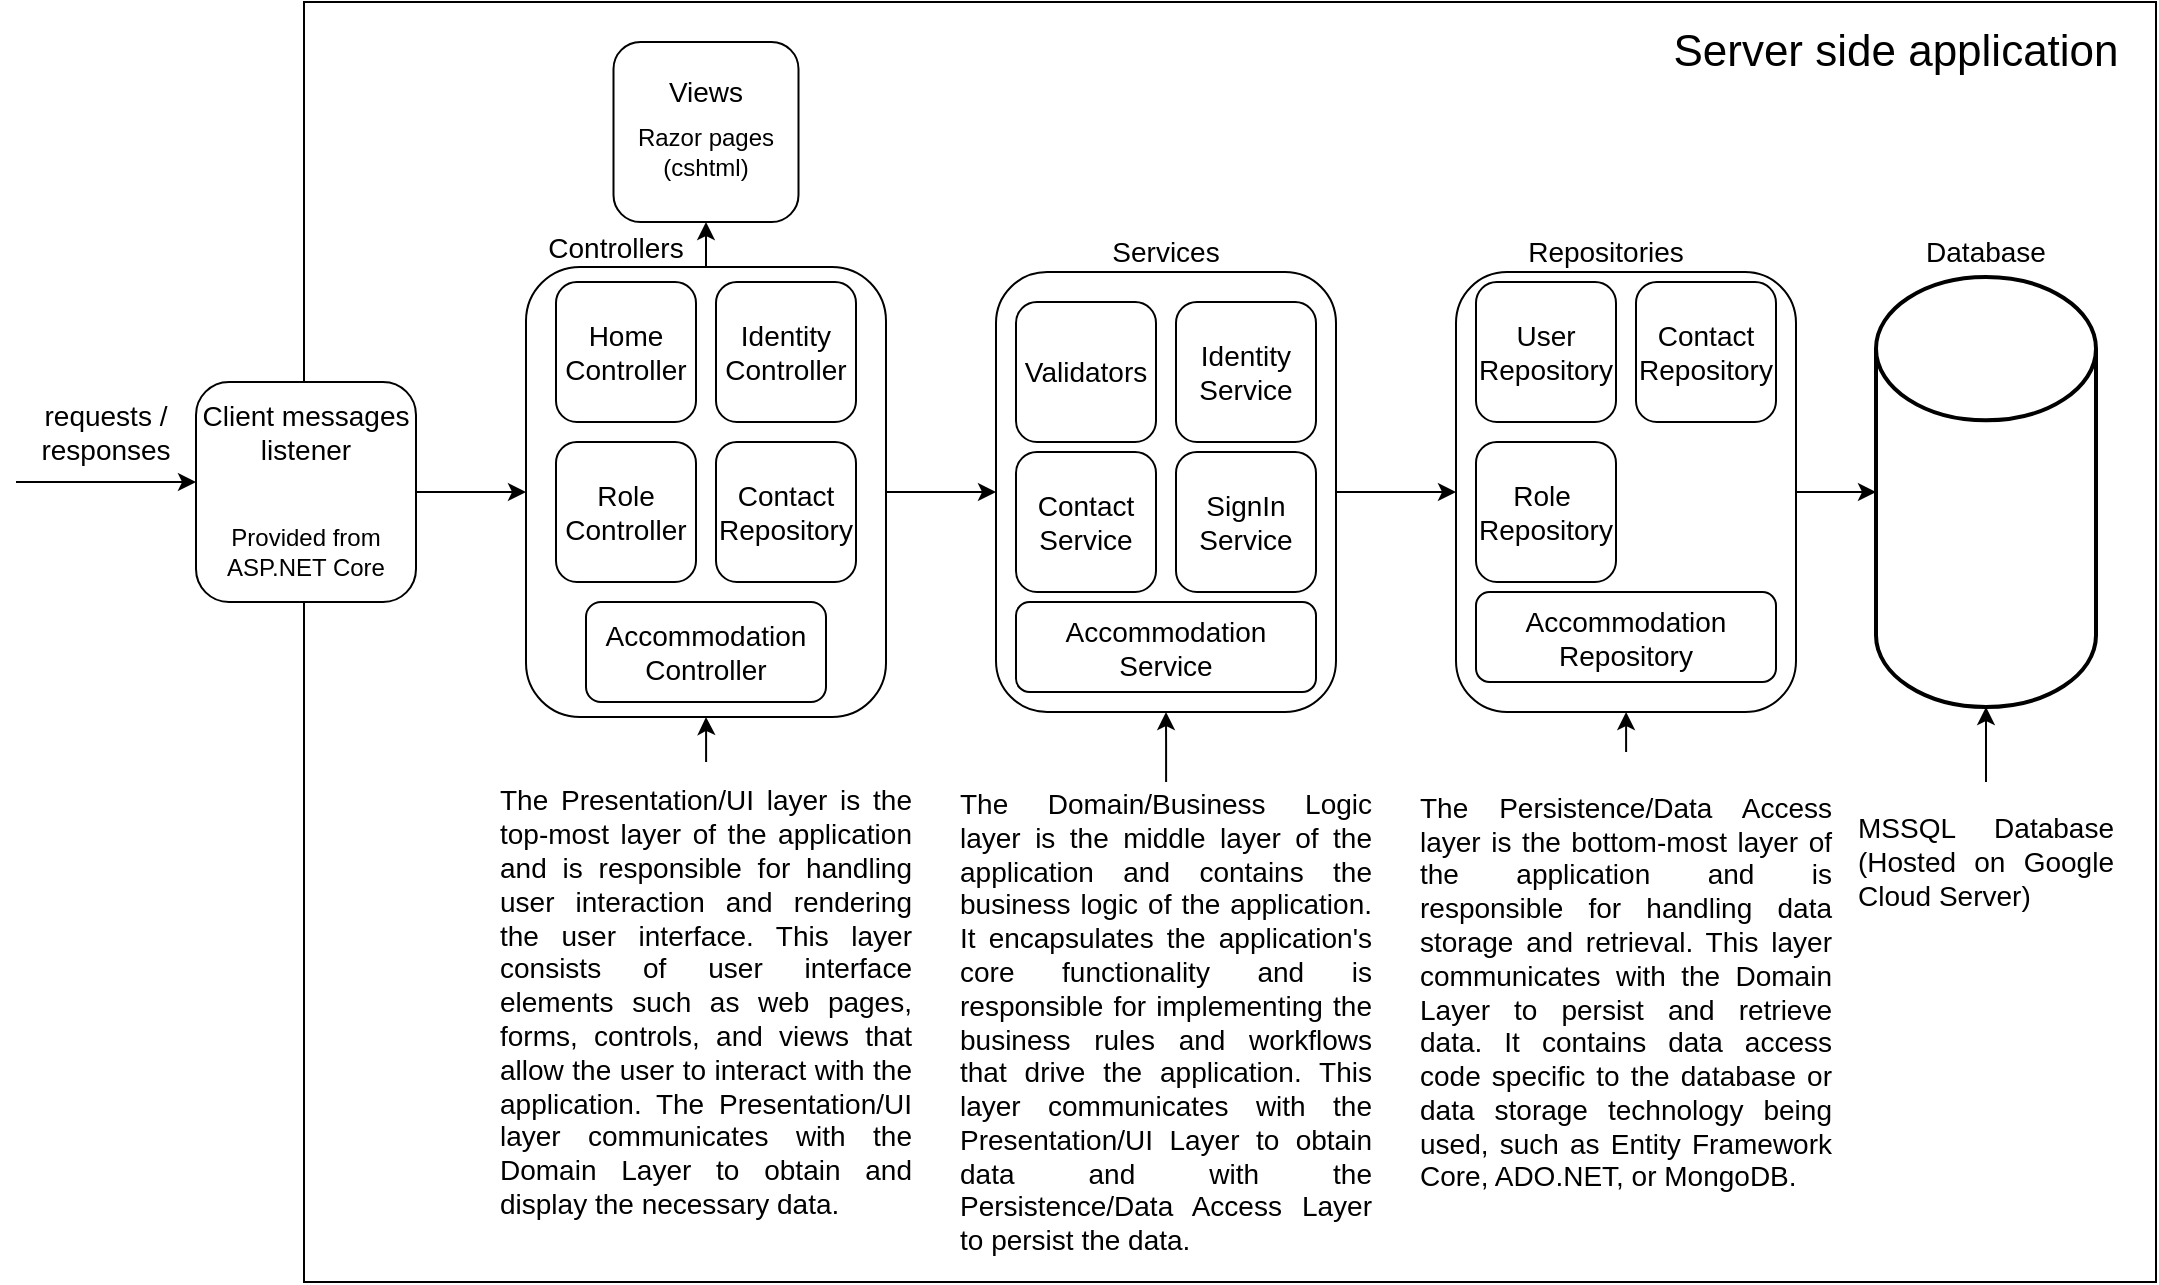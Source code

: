 <mxfile version="21.2.1" type="device">
  <diagram name="Страница 1" id="S_YDnCiOuK4Kv08EPoSY">
    <mxGraphModel dx="2062" dy="1810" grid="1" gridSize="10" guides="1" tooltips="1" connect="1" arrows="1" fold="1" page="1" pageScale="1" pageWidth="827" pageHeight="1169" math="0" shadow="0">
      <root>
        <mxCell id="0" />
        <mxCell id="1" parent="0" />
        <mxCell id="5gBQSuwtlnVIXSwwtEs4-1" value="" style="rounded=0;whiteSpace=wrap;html=1;" vertex="1" parent="1">
          <mxGeometry x="24" y="-80" width="926" height="640" as="geometry" />
        </mxCell>
        <mxCell id="5gBQSuwtlnVIXSwwtEs4-2" value="&lt;font style=&quot;font-size: 22px;&quot;&gt;Server side application&lt;/font&gt;" style="text;html=1;strokeColor=none;fillColor=none;align=center;verticalAlign=middle;whiteSpace=wrap;rounded=0;" vertex="1" parent="1">
          <mxGeometry x="700" y="-70" width="240" height="30" as="geometry" />
        </mxCell>
        <mxCell id="5gBQSuwtlnVIXSwwtEs4-26" style="edgeStyle=orthogonalEdgeStyle;rounded=0;orthogonalLoop=1;jettySize=auto;html=1;entryX=0;entryY=0.5;entryDx=0;entryDy=0;" edge="1" parent="1" source="5gBQSuwtlnVIXSwwtEs4-4" target="5gBQSuwtlnVIXSwwtEs4-12">
          <mxGeometry relative="1" as="geometry" />
        </mxCell>
        <mxCell id="5gBQSuwtlnVIXSwwtEs4-4" value="" style="rounded=1;whiteSpace=wrap;html=1;" vertex="1" parent="1">
          <mxGeometry x="-30" y="110" width="110" height="110" as="geometry" />
        </mxCell>
        <mxCell id="5gBQSuwtlnVIXSwwtEs4-7" value="" style="endArrow=classic;html=1;rounded=0;" edge="1" parent="1">
          <mxGeometry width="50" height="50" relative="1" as="geometry">
            <mxPoint x="-120" y="160" as="sourcePoint" />
            <mxPoint x="-30" y="160" as="targetPoint" />
          </mxGeometry>
        </mxCell>
        <mxCell id="5gBQSuwtlnVIXSwwtEs4-8" value="&lt;font style=&quot;font-size: 14px;&quot;&gt;requests /&lt;br&gt;responses&lt;/font&gt;" style="text;html=1;strokeColor=none;fillColor=none;align=center;verticalAlign=middle;whiteSpace=wrap;rounded=0;" vertex="1" parent="1">
          <mxGeometry x="-110" y="110" width="70" height="50" as="geometry" />
        </mxCell>
        <mxCell id="5gBQSuwtlnVIXSwwtEs4-11" value="&lt;font style=&quot;font-size: 14px;&quot;&gt;Client messages listener&lt;/font&gt;" style="text;html=1;strokeColor=none;fillColor=none;align=center;verticalAlign=middle;whiteSpace=wrap;rounded=0;" vertex="1" parent="1">
          <mxGeometry x="-33.75" y="85" width="117.5" height="100" as="geometry" />
        </mxCell>
        <mxCell id="5gBQSuwtlnVIXSwwtEs4-61" style="edgeStyle=orthogonalEdgeStyle;rounded=0;orthogonalLoop=1;jettySize=auto;html=1;entryX=0;entryY=0.5;entryDx=0;entryDy=0;" edge="1" parent="1" source="5gBQSuwtlnVIXSwwtEs4-12" target="5gBQSuwtlnVIXSwwtEs4-45">
          <mxGeometry relative="1" as="geometry" />
        </mxCell>
        <mxCell id="5gBQSuwtlnVIXSwwtEs4-93" style="edgeStyle=orthogonalEdgeStyle;rounded=0;orthogonalLoop=1;jettySize=auto;html=1;entryX=0.5;entryY=1;entryDx=0;entryDy=0;" edge="1" parent="1" source="5gBQSuwtlnVIXSwwtEs4-12" target="5gBQSuwtlnVIXSwwtEs4-80">
          <mxGeometry relative="1" as="geometry" />
        </mxCell>
        <mxCell id="5gBQSuwtlnVIXSwwtEs4-12" value="" style="rounded=1;whiteSpace=wrap;html=1;" vertex="1" parent="1">
          <mxGeometry x="135" y="52.5" width="180" height="225" as="geometry" />
        </mxCell>
        <mxCell id="5gBQSuwtlnVIXSwwtEs4-15" value="&lt;font style=&quot;font-size: 14px;&quot;&gt;Controllers&lt;/font&gt;" style="text;html=1;strokeColor=none;fillColor=none;align=center;verticalAlign=middle;whiteSpace=wrap;rounded=0;" vertex="1" parent="1">
          <mxGeometry x="140" y="27.5" width="80" height="30" as="geometry" />
        </mxCell>
        <mxCell id="5gBQSuwtlnVIXSwwtEs4-16" value="" style="rounded=1;whiteSpace=wrap;html=1;" vertex="1" parent="1">
          <mxGeometry x="150" y="60" width="70" height="70" as="geometry" />
        </mxCell>
        <mxCell id="5gBQSuwtlnVIXSwwtEs4-19" value="" style="rounded=1;whiteSpace=wrap;html=1;" vertex="1" parent="1">
          <mxGeometry x="230" y="60" width="70" height="70" as="geometry" />
        </mxCell>
        <mxCell id="5gBQSuwtlnVIXSwwtEs4-20" value="&lt;font style=&quot;font-size: 14px;&quot;&gt;Home&lt;br&gt;Controller&lt;br&gt;&lt;/font&gt;" style="text;html=1;strokeColor=none;fillColor=none;align=center;verticalAlign=middle;whiteSpace=wrap;rounded=0;" vertex="1" parent="1">
          <mxGeometry x="150" y="60" width="70" height="70" as="geometry" />
        </mxCell>
        <mxCell id="5gBQSuwtlnVIXSwwtEs4-22" value="" style="rounded=1;whiteSpace=wrap;html=1;" vertex="1" parent="1">
          <mxGeometry x="165" y="220" width="120" height="50" as="geometry" />
        </mxCell>
        <mxCell id="5gBQSuwtlnVIXSwwtEs4-23" value="&lt;font style=&quot;font-size: 14px;&quot;&gt;Accommodation Controller&lt;br&gt;&lt;/font&gt;" style="text;html=1;strokeColor=none;fillColor=none;align=center;verticalAlign=middle;whiteSpace=wrap;rounded=0;" vertex="1" parent="1">
          <mxGeometry x="165" y="195" width="120" height="100" as="geometry" />
        </mxCell>
        <mxCell id="5gBQSuwtlnVIXSwwtEs4-27" value="" style="rounded=1;whiteSpace=wrap;html=1;" vertex="1" parent="1">
          <mxGeometry x="150" y="140" width="70" height="70" as="geometry" />
        </mxCell>
        <mxCell id="5gBQSuwtlnVIXSwwtEs4-29" value="&lt;font style=&quot;font-size: 14px;&quot;&gt;Identity Controller&lt;/font&gt;" style="text;html=1;strokeColor=none;fillColor=none;align=center;verticalAlign=middle;whiteSpace=wrap;rounded=0;" vertex="1" parent="1">
          <mxGeometry x="230" y="60" width="70" height="70" as="geometry" />
        </mxCell>
        <mxCell id="5gBQSuwtlnVIXSwwtEs4-30" value="&lt;font style=&quot;font-size: 14px;&quot;&gt;Role&lt;br&gt;Controller&lt;br&gt;&lt;/font&gt;" style="text;html=1;strokeColor=none;fillColor=none;align=center;verticalAlign=middle;whiteSpace=wrap;rounded=0;" vertex="1" parent="1">
          <mxGeometry x="150" y="140" width="70" height="70" as="geometry" />
        </mxCell>
        <mxCell id="5gBQSuwtlnVIXSwwtEs4-34" value="&lt;font style=&quot;font-size: 14px;&quot;&gt;Services&lt;/font&gt;" style="text;html=1;strokeColor=none;fillColor=none;align=center;verticalAlign=middle;whiteSpace=wrap;rounded=0;" vertex="1" parent="1">
          <mxGeometry x="415" y="30" width="80" height="30" as="geometry" />
        </mxCell>
        <mxCell id="5gBQSuwtlnVIXSwwtEs4-71" style="edgeStyle=orthogonalEdgeStyle;rounded=0;orthogonalLoop=1;jettySize=auto;html=1;entryX=0;entryY=0.5;entryDx=0;entryDy=0;" edge="1" parent="1" source="5gBQSuwtlnVIXSwwtEs4-45" target="5gBQSuwtlnVIXSwwtEs4-62">
          <mxGeometry relative="1" as="geometry" />
        </mxCell>
        <mxCell id="5gBQSuwtlnVIXSwwtEs4-45" value="" style="rounded=1;whiteSpace=wrap;html=1;" vertex="1" parent="1">
          <mxGeometry x="370" y="55" width="170" height="220" as="geometry" />
        </mxCell>
        <mxCell id="5gBQSuwtlnVIXSwwtEs4-51" value="&lt;font style=&quot;font-size: 14px;&quot;&gt;Validators&lt;/font&gt;" style="rounded=1;whiteSpace=wrap;html=1;" vertex="1" parent="1">
          <mxGeometry x="380" y="70" width="70" height="70" as="geometry" />
        </mxCell>
        <mxCell id="5gBQSuwtlnVIXSwwtEs4-54" value="&lt;font style=&quot;font-size: 14px;&quot;&gt;Contact Service&lt;/font&gt;" style="rounded=1;whiteSpace=wrap;html=1;" vertex="1" parent="1">
          <mxGeometry x="380" y="145" width="70" height="70" as="geometry" />
        </mxCell>
        <mxCell id="5gBQSuwtlnVIXSwwtEs4-55" value="&lt;font style=&quot;font-size: 14px;&quot;&gt;Identity Service&lt;/font&gt;" style="rounded=1;whiteSpace=wrap;html=1;" vertex="1" parent="1">
          <mxGeometry x="460" y="70" width="70" height="70" as="geometry" />
        </mxCell>
        <mxCell id="5gBQSuwtlnVIXSwwtEs4-58" value="&lt;font style=&quot;font-size: 14px;&quot;&gt;Accommodation Service&lt;/font&gt;" style="rounded=1;whiteSpace=wrap;html=1;" vertex="1" parent="1">
          <mxGeometry x="380" y="220" width="150" height="45" as="geometry" />
        </mxCell>
        <mxCell id="5gBQSuwtlnVIXSwwtEs4-60" value="&lt;font style=&quot;font-size: 14px;&quot;&gt;SignIn Service&lt;/font&gt;" style="rounded=1;whiteSpace=wrap;html=1;" vertex="1" parent="1">
          <mxGeometry x="460" y="145" width="70" height="70" as="geometry" />
        </mxCell>
        <mxCell id="5gBQSuwtlnVIXSwwtEs4-75" style="edgeStyle=orthogonalEdgeStyle;rounded=0;orthogonalLoop=1;jettySize=auto;html=1;entryX=0;entryY=0.5;entryDx=0;entryDy=0;entryPerimeter=0;" edge="1" parent="1" source="5gBQSuwtlnVIXSwwtEs4-62" target="5gBQSuwtlnVIXSwwtEs4-73">
          <mxGeometry relative="1" as="geometry" />
        </mxCell>
        <mxCell id="5gBQSuwtlnVIXSwwtEs4-62" value="" style="rounded=1;whiteSpace=wrap;html=1;" vertex="1" parent="1">
          <mxGeometry x="600" y="55" width="170" height="220" as="geometry" />
        </mxCell>
        <mxCell id="5gBQSuwtlnVIXSwwtEs4-64" value="&lt;font style=&quot;font-size: 14px;&quot;&gt;&lt;font style=&quot;font-size: 14px;&quot;&gt;Role&amp;nbsp;&lt;br&gt;&lt;/font&gt;Repository&lt;/font&gt;" style="rounded=1;whiteSpace=wrap;html=1;" vertex="1" parent="1">
          <mxGeometry x="610" y="140" width="70" height="70" as="geometry" />
        </mxCell>
        <mxCell id="5gBQSuwtlnVIXSwwtEs4-65" value="&lt;font style=&quot;font-size: 14px;&quot;&gt;User Repository&lt;/font&gt;" style="rounded=1;whiteSpace=wrap;html=1;" vertex="1" parent="1">
          <mxGeometry x="610" y="60" width="70" height="70" as="geometry" />
        </mxCell>
        <mxCell id="5gBQSuwtlnVIXSwwtEs4-66" value="&lt;font style=&quot;font-size: 14px;&quot;&gt;Accommodation Repository&lt;/font&gt;" style="rounded=1;whiteSpace=wrap;html=1;" vertex="1" parent="1">
          <mxGeometry x="610" y="215" width="150" height="45" as="geometry" />
        </mxCell>
        <mxCell id="5gBQSuwtlnVIXSwwtEs4-68" value="&lt;font style=&quot;font-size: 14px;&quot;&gt;Repositories&lt;/font&gt;" style="text;html=1;strokeColor=none;fillColor=none;align=center;verticalAlign=middle;whiteSpace=wrap;rounded=0;" vertex="1" parent="1">
          <mxGeometry x="635" y="30" width="80" height="30" as="geometry" />
        </mxCell>
        <mxCell id="5gBQSuwtlnVIXSwwtEs4-69" value="&lt;font style=&quot;font-size: 14px;&quot;&gt;Contact Repository&lt;/font&gt;" style="rounded=1;whiteSpace=wrap;html=1;" vertex="1" parent="1">
          <mxGeometry x="690" y="60" width="70" height="70" as="geometry" />
        </mxCell>
        <mxCell id="5gBQSuwtlnVIXSwwtEs4-70" value="&lt;font style=&quot;font-size: 14px;&quot;&gt;Contact Repository&lt;/font&gt;" style="rounded=1;whiteSpace=wrap;html=1;" vertex="1" parent="1">
          <mxGeometry x="230" y="140" width="70" height="70" as="geometry" />
        </mxCell>
        <mxCell id="5gBQSuwtlnVIXSwwtEs4-73" value="" style="strokeWidth=2;html=1;shape=mxgraph.flowchart.database;whiteSpace=wrap;" vertex="1" parent="1">
          <mxGeometry x="810" y="57.5" width="110" height="215" as="geometry" />
        </mxCell>
        <mxCell id="5gBQSuwtlnVIXSwwtEs4-74" value="&lt;font style=&quot;font-size: 14px;&quot;&gt;Database&lt;/font&gt;" style="text;html=1;strokeColor=none;fillColor=none;align=center;verticalAlign=middle;whiteSpace=wrap;rounded=0;" vertex="1" parent="1">
          <mxGeometry x="825" y="30" width="80" height="30" as="geometry" />
        </mxCell>
        <mxCell id="5gBQSuwtlnVIXSwwtEs4-79" value="Provided from ASP.NET Core" style="text;html=1;strokeColor=none;fillColor=none;align=center;verticalAlign=middle;whiteSpace=wrap;rounded=0;" vertex="1" parent="1">
          <mxGeometry x="-30" y="180" width="110" height="30" as="geometry" />
        </mxCell>
        <mxCell id="5gBQSuwtlnVIXSwwtEs4-80" value="" style="rounded=1;whiteSpace=wrap;html=1;" vertex="1" parent="1">
          <mxGeometry x="178.75" y="-60" width="92.5" height="90" as="geometry" />
        </mxCell>
        <mxCell id="5gBQSuwtlnVIXSwwtEs4-81" value="&lt;font style=&quot;font-size: 14px;&quot;&gt;Views&lt;/font&gt;" style="text;html=1;strokeColor=none;fillColor=none;align=center;verticalAlign=middle;whiteSpace=wrap;rounded=0;" vertex="1" parent="1">
          <mxGeometry x="185" y="-50" width="80" height="30" as="geometry" />
        </mxCell>
        <mxCell id="5gBQSuwtlnVIXSwwtEs4-82" value="Razor pages (cshtml)" style="text;html=1;strokeColor=none;fillColor=none;align=center;verticalAlign=middle;whiteSpace=wrap;rounded=0;" vertex="1" parent="1">
          <mxGeometry x="170" y="-20" width="110" height="30" as="geometry" />
        </mxCell>
        <mxCell id="5gBQSuwtlnVIXSwwtEs4-95" style="edgeStyle=orthogonalEdgeStyle;rounded=0;orthogonalLoop=1;jettySize=auto;html=1;" edge="1" parent="1" source="5gBQSuwtlnVIXSwwtEs4-89" target="5gBQSuwtlnVIXSwwtEs4-12">
          <mxGeometry relative="1" as="geometry" />
        </mxCell>
        <mxCell id="5gBQSuwtlnVIXSwwtEs4-89" value="&lt;div style=&quot;text-align: justify;&quot;&gt;&lt;span style=&quot;background-color: initial;&quot;&gt;&lt;font style=&quot;font-size: 14px;&quot;&gt;The Presentation/UI layer is the top-most layer of the application and is responsible for handling user interaction and rendering the user interface. This layer consists of user interface elements such as web pages, forms, controls, and views that allow the user to interact with the application. The Presentation/UI layer communicates with the Domain Layer to obtain and display the necessary data.&lt;/font&gt;&lt;/span&gt;&lt;/div&gt;" style="text;html=1;strokeColor=none;fillColor=none;align=center;verticalAlign=middle;whiteSpace=wrap;rounded=0;" vertex="1" parent="1">
          <mxGeometry x="121.25" y="300" width="207.5" height="240" as="geometry" />
        </mxCell>
        <mxCell id="5gBQSuwtlnVIXSwwtEs4-99" style="edgeStyle=orthogonalEdgeStyle;rounded=0;orthogonalLoop=1;jettySize=auto;html=1;entryX=0.5;entryY=1;entryDx=0;entryDy=0;" edge="1" parent="1" source="5gBQSuwtlnVIXSwwtEs4-97" target="5gBQSuwtlnVIXSwwtEs4-45">
          <mxGeometry relative="1" as="geometry" />
        </mxCell>
        <mxCell id="5gBQSuwtlnVIXSwwtEs4-97" value="&lt;div style=&quot;text-align: justify;&quot;&gt;&lt;font style=&quot;font-size: 14px;&quot;&gt;The Domain/Business Logic layer is the middle layer of the application and contains the business logic of the application. It encapsulates the application&#39;s core functionality and is responsible for implementing the business rules and workflows that drive the application. This layer communicates with the Presentation/UI Layer to obtain data and with the Persistence/Data Access Layer to persist the data. &lt;/font&gt;&lt;br&gt;&lt;/div&gt;" style="text;html=1;strokeColor=none;fillColor=none;align=center;verticalAlign=middle;whiteSpace=wrap;rounded=0;" vertex="1" parent="1">
          <mxGeometry x="351.25" y="310" width="207.5" height="240" as="geometry" />
        </mxCell>
        <mxCell id="5gBQSuwtlnVIXSwwtEs4-100" style="edgeStyle=orthogonalEdgeStyle;rounded=0;orthogonalLoop=1;jettySize=auto;html=1;" edge="1" parent="1" source="5gBQSuwtlnVIXSwwtEs4-98" target="5gBQSuwtlnVIXSwwtEs4-62">
          <mxGeometry relative="1" as="geometry" />
        </mxCell>
        <mxCell id="5gBQSuwtlnVIXSwwtEs4-98" value="&lt;div style=&quot;text-align: justify;&quot;&gt;&lt;font style=&quot;font-size: 14px;&quot;&gt;The Persistence/Data Access layer is the bottom-most layer of the application and is responsible for handling data storage and retrieval. This layer communicates with the Domain Layer to persist and retrieve data. It contains data access code specific to the database or data storage technology being used, such as Entity Framework Core, ADO.NET, or MongoDB.&lt;/font&gt;&lt;br&gt;&lt;/div&gt;" style="text;html=1;strokeColor=none;fillColor=none;align=center;verticalAlign=middle;whiteSpace=wrap;rounded=0;" vertex="1" parent="1">
          <mxGeometry x="581.25" y="295" width="207.5" height="240" as="geometry" />
        </mxCell>
        <mxCell id="5gBQSuwtlnVIXSwwtEs4-102" style="edgeStyle=orthogonalEdgeStyle;rounded=0;orthogonalLoop=1;jettySize=auto;html=1;entryX=0.5;entryY=1;entryDx=0;entryDy=0;entryPerimeter=0;" edge="1" parent="1" source="5gBQSuwtlnVIXSwwtEs4-101" target="5gBQSuwtlnVIXSwwtEs4-73">
          <mxGeometry relative="1" as="geometry" />
        </mxCell>
        <mxCell id="5gBQSuwtlnVIXSwwtEs4-101" value="&lt;div style=&quot;text-align: justify;&quot;&gt;&lt;font style=&quot;font-size: 14px;&quot;&gt;MSSQL Database (Hosted on Google Cloud Server)&lt;/font&gt;&lt;br&gt;&lt;/div&gt;" style="text;html=1;strokeColor=none;fillColor=none;align=center;verticalAlign=middle;whiteSpace=wrap;rounded=0;" vertex="1" parent="1">
          <mxGeometry x="800" y="310" width="130" height="80" as="geometry" />
        </mxCell>
      </root>
    </mxGraphModel>
  </diagram>
</mxfile>
